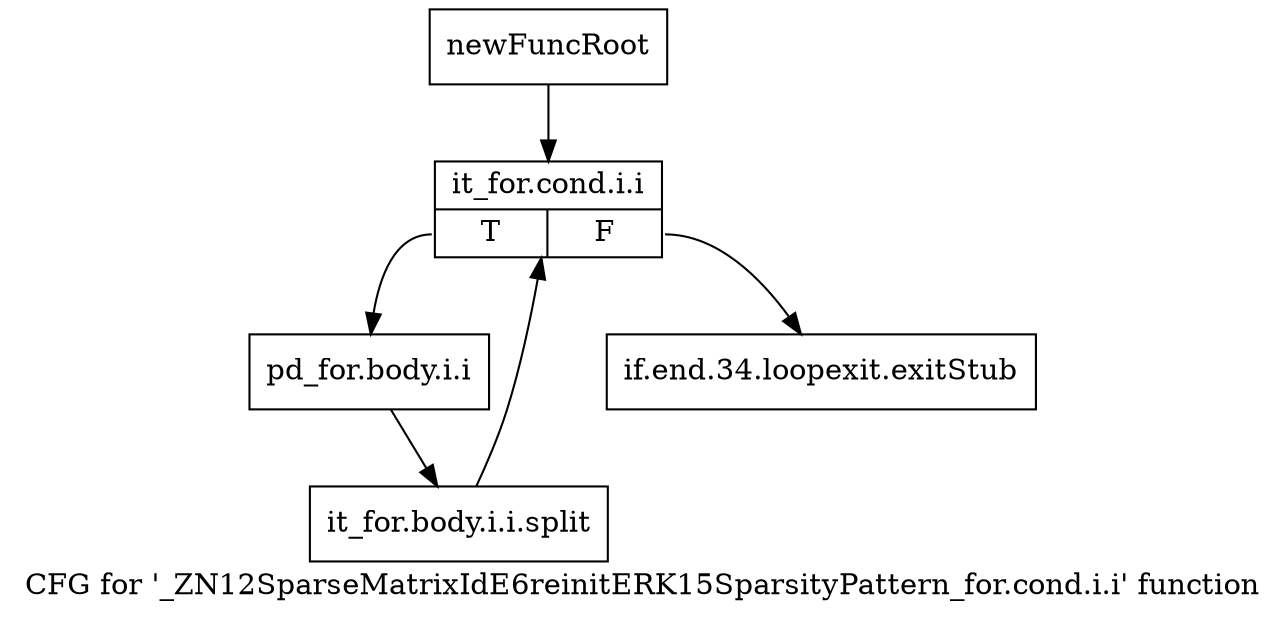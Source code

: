 digraph "CFG for '_ZN12SparseMatrixIdE6reinitERK15SparsityPattern_for.cond.i.i' function" {
	label="CFG for '_ZN12SparseMatrixIdE6reinitERK15SparsityPattern_for.cond.i.i' function";

	Node0x9684580 [shape=record,label="{newFuncRoot}"];
	Node0x9684580 -> Node0x9684620;
	Node0x96845d0 [shape=record,label="{if.end.34.loopexit.exitStub}"];
	Node0x9684620 [shape=record,label="{it_for.cond.i.i|{<s0>T|<s1>F}}"];
	Node0x9684620:s0 -> Node0x9684670;
	Node0x9684620:s1 -> Node0x96845d0;
	Node0x9684670 [shape=record,label="{pd_for.body.i.i}"];
	Node0x9684670 -> Node0xaaca030;
	Node0xaaca030 [shape=record,label="{it_for.body.i.i.split}"];
	Node0xaaca030 -> Node0x9684620;
}
